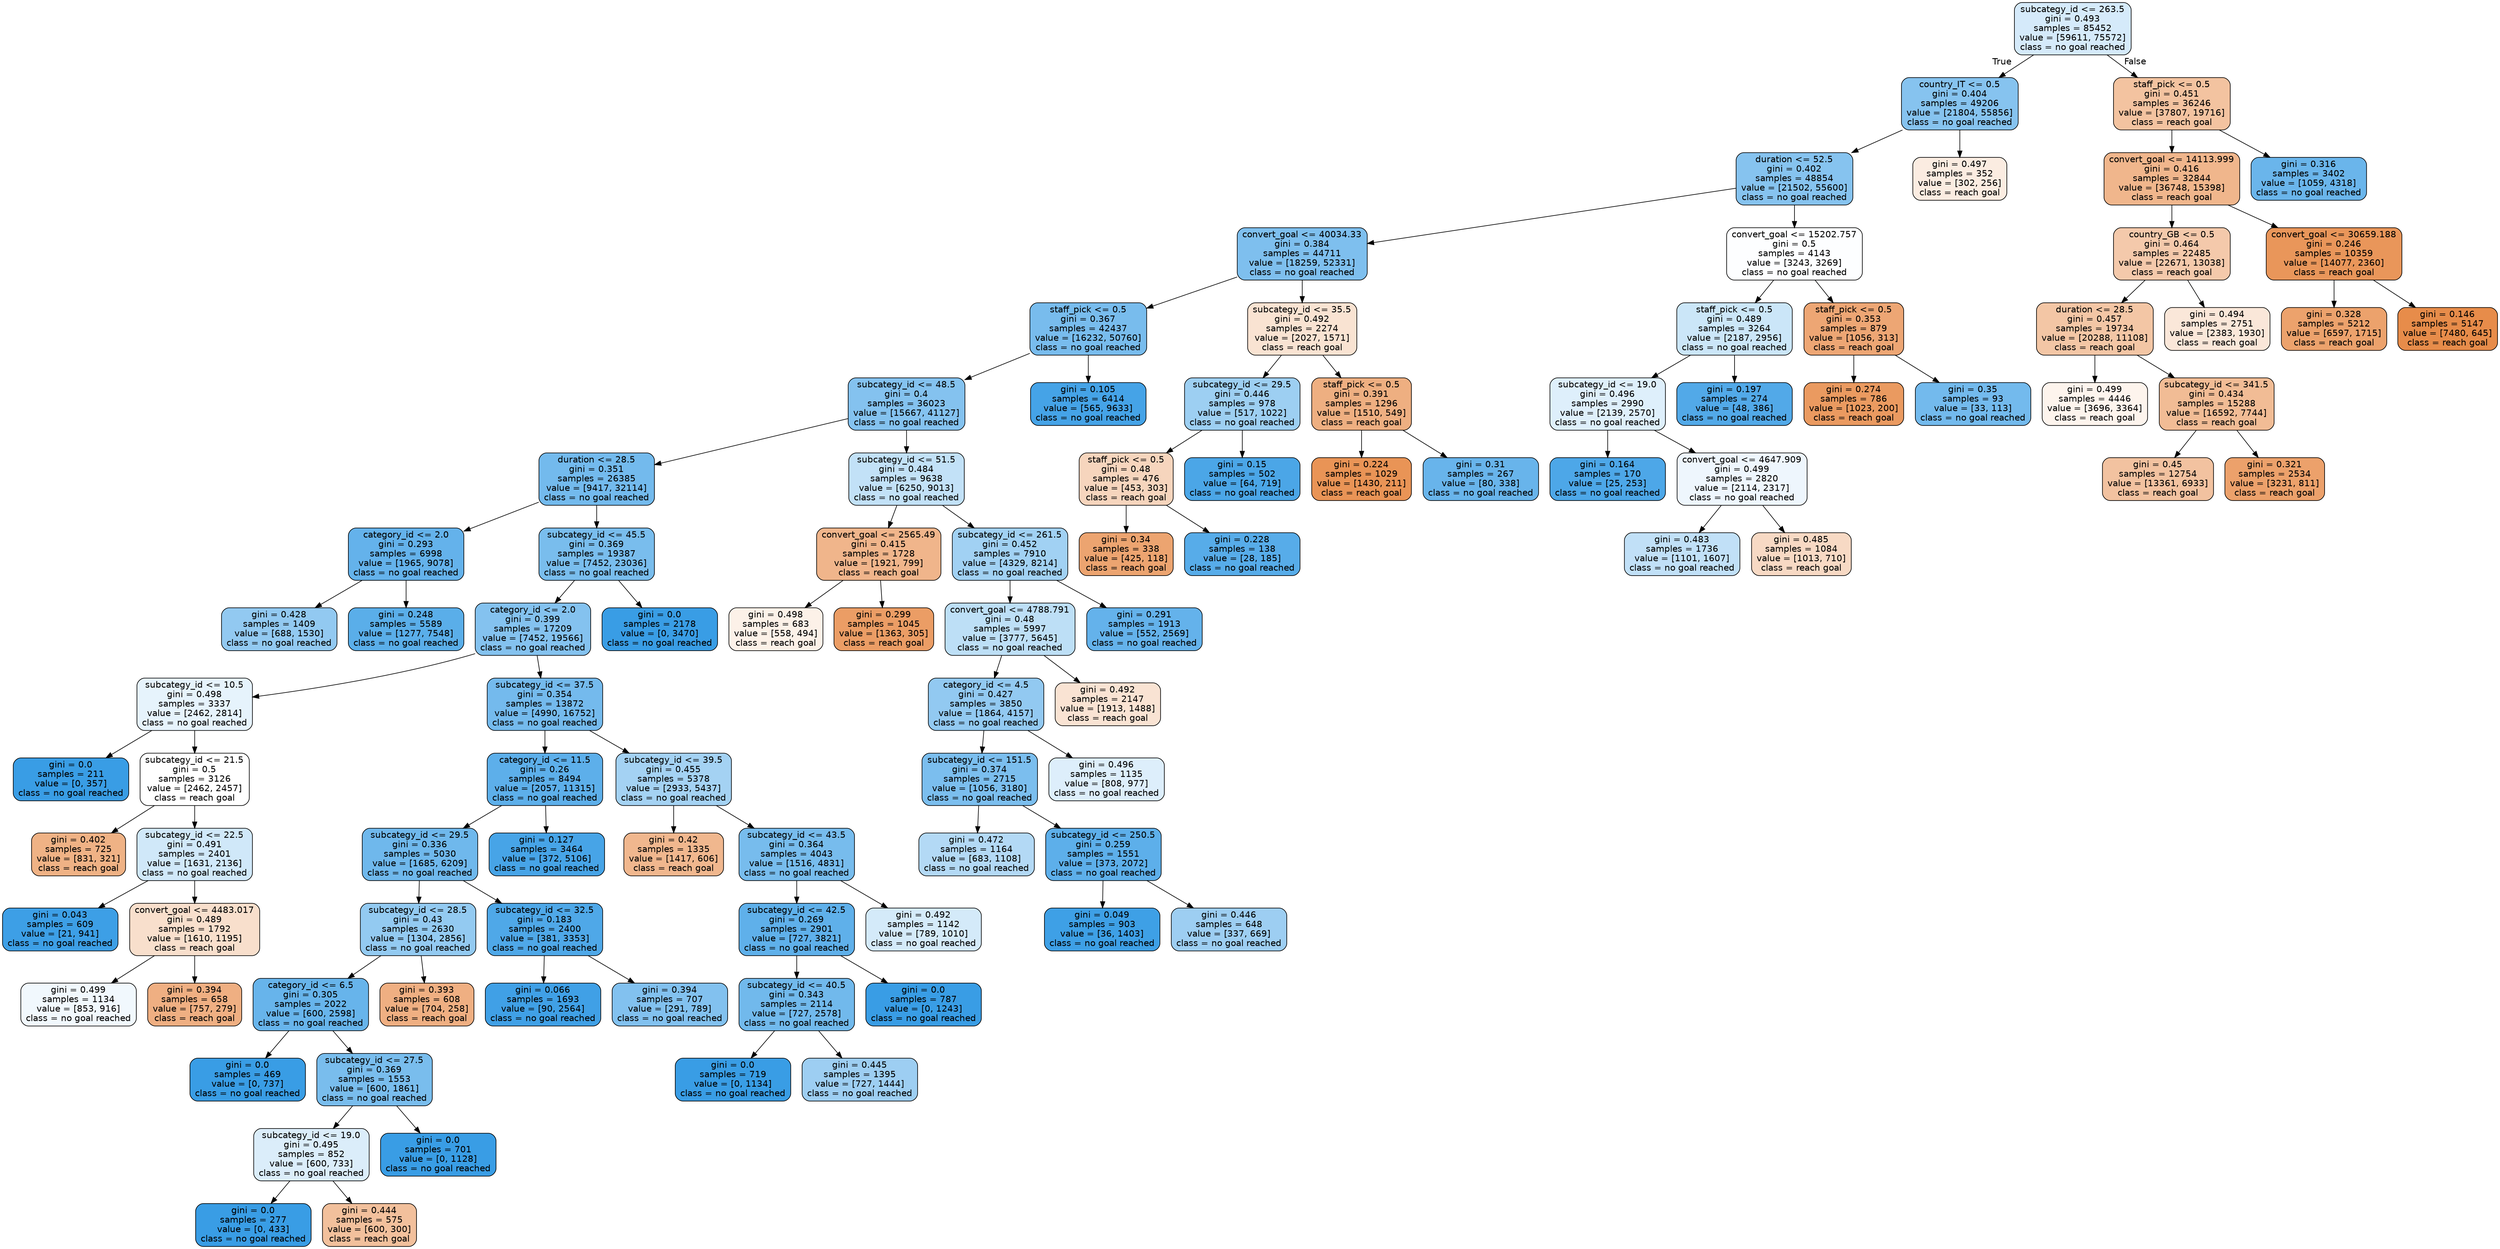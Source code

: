 digraph Tree {
node [shape=box, style="filled, rounded", color="black", fontname=helvetica] ;
edge [fontname=helvetica] ;
0 [label="subcategy_id <= 263.5\ngini = 0.493\nsamples = 85452\nvalue = [59611, 75572]\nclass = no goal reached", fillcolor="#d5eafa"] ;
1 [label="country_IT <= 0.5\ngini = 0.404\nsamples = 49206\nvalue = [21804, 55856]\nclass = no goal reached", fillcolor="#86c3ef"] ;
0 -> 1 [labeldistance=2.5, labelangle=45, headlabel="True"] ;
9 [label="duration <= 52.5\ngini = 0.402\nsamples = 48854\nvalue = [21502, 55600]\nclass = no goal reached", fillcolor="#86c3ef"] ;
1 -> 9 ;
11 [label="convert_goal <= 40034.33\ngini = 0.384\nsamples = 44711\nvalue = [18259, 52331]\nclass = no goal reached", fillcolor="#7ebfee"] ;
9 -> 11 ;
13 [label="staff_pick <= 0.5\ngini = 0.367\nsamples = 42437\nvalue = [16232, 50760]\nclass = no goal reached", fillcolor="#78bced"] ;
11 -> 13 ;
15 [label="subcategy_id <= 48.5\ngini = 0.4\nsamples = 36023\nvalue = [15667, 41127]\nclass = no goal reached", fillcolor="#84c2ef"] ;
13 -> 15 ;
17 [label="duration <= 28.5\ngini = 0.351\nsamples = 26385\nvalue = [9417, 32114]\nclass = no goal reached", fillcolor="#73baed"] ;
15 -> 17 ;
49 [label="category_id <= 2.0\ngini = 0.293\nsamples = 6998\nvalue = [1965, 9078]\nclass = no goal reached", fillcolor="#64b2eb"] ;
17 -> 49 ;
73 [label="gini = 0.428\nsamples = 1409\nvalue = [688, 1530]\nclass = no goal reached", fillcolor="#92c9f1"] ;
49 -> 73 ;
74 [label="gini = 0.248\nsamples = 5589\nvalue = [1277, 7548]\nclass = no goal reached", fillcolor="#5aaee9"] ;
49 -> 74 ;
50 [label="subcategy_id <= 45.5\ngini = 0.369\nsamples = 19387\nvalue = [7452, 23036]\nclass = no goal reached", fillcolor="#79bded"] ;
17 -> 50 ;
51 [label="category_id <= 2.0\ngini = 0.399\nsamples = 17209\nvalue = [7452, 19566]\nclass = no goal reached", fillcolor="#84c2ef"] ;
50 -> 51 ;
53 [label="subcategy_id <= 10.5\ngini = 0.498\nsamples = 3337\nvalue = [2462, 2814]\nclass = no goal reached", fillcolor="#e6f3fc"] ;
51 -> 53 ;
61 [label="gini = 0.0\nsamples = 211\nvalue = [0, 357]\nclass = no goal reached", fillcolor="#399de5"] ;
53 -> 61 ;
62 [label="subcategy_id <= 21.5\ngini = 0.5\nsamples = 3126\nvalue = [2462, 2457]\nclass = reach goal", fillcolor="#ffffff"] ;
53 -> 62 ;
63 [label="gini = 0.402\nsamples = 725\nvalue = [831, 321]\nclass = reach goal", fillcolor="#efb285"] ;
62 -> 63 ;
64 [label="subcategy_id <= 22.5\ngini = 0.491\nsamples = 2401\nvalue = [1631, 2136]\nclass = no goal reached", fillcolor="#d0e8f9"] ;
62 -> 64 ;
65 [label="gini = 0.043\nsamples = 609\nvalue = [21, 941]\nclass = no goal reached", fillcolor="#3d9fe6"] ;
64 -> 65 ;
66 [label="convert_goal <= 4483.017\ngini = 0.489\nsamples = 1792\nvalue = [1610, 1195]\nclass = reach goal", fillcolor="#f8dfcc"] ;
64 -> 66 ;
81 [label="gini = 0.499\nsamples = 1134\nvalue = [853, 916]\nclass = no goal reached", fillcolor="#f1f8fd"] ;
66 -> 81 ;
82 [label="gini = 0.394\nsamples = 658\nvalue = [757, 279]\nclass = reach goal", fillcolor="#efaf82"] ;
66 -> 82 ;
54 [label="subcategy_id <= 37.5\ngini = 0.354\nsamples = 13872\nvalue = [4990, 16752]\nclass = no goal reached", fillcolor="#74baed"] ;
51 -> 54 ;
55 [label="category_id <= 11.5\ngini = 0.26\nsamples = 8494\nvalue = [2057, 11315]\nclass = no goal reached", fillcolor="#5dafea"] ;
54 -> 55 ;
67 [label="subcategy_id <= 29.5\ngini = 0.336\nsamples = 5030\nvalue = [1685, 6209]\nclass = no goal reached", fillcolor="#6fb8ec"] ;
55 -> 67 ;
69 [label="subcategy_id <= 28.5\ngini = 0.43\nsamples = 2630\nvalue = [1304, 2856]\nclass = no goal reached", fillcolor="#93caf1"] ;
67 -> 69 ;
71 [label="category_id <= 6.5\ngini = 0.305\nsamples = 2022\nvalue = [600, 2598]\nclass = no goal reached", fillcolor="#67b4eb"] ;
69 -> 71 ;
85 [label="gini = 0.0\nsamples = 469\nvalue = [0, 737]\nclass = no goal reached", fillcolor="#399de5"] ;
71 -> 85 ;
86 [label="subcategy_id <= 27.5\ngini = 0.369\nsamples = 1553\nvalue = [600, 1861]\nclass = no goal reached", fillcolor="#79bded"] ;
71 -> 86 ;
87 [label="subcategy_id <= 19.0\ngini = 0.495\nsamples = 852\nvalue = [600, 733]\nclass = no goal reached", fillcolor="#dbedfa"] ;
86 -> 87 ;
89 [label="gini = 0.0\nsamples = 277\nvalue = [0, 433]\nclass = no goal reached", fillcolor="#399de5"] ;
87 -> 89 ;
90 [label="gini = 0.444\nsamples = 575\nvalue = [600, 300]\nclass = reach goal", fillcolor="#f2c09c"] ;
87 -> 90 ;
88 [label="gini = 0.0\nsamples = 701\nvalue = [0, 1128]\nclass = no goal reached", fillcolor="#399de5"] ;
86 -> 88 ;
72 [label="gini = 0.393\nsamples = 608\nvalue = [704, 258]\nclass = reach goal", fillcolor="#efaf82"] ;
69 -> 72 ;
70 [label="subcategy_id <= 32.5\ngini = 0.183\nsamples = 2400\nvalue = [381, 3353]\nclass = no goal reached", fillcolor="#4fa8e8"] ;
67 -> 70 ;
79 [label="gini = 0.066\nsamples = 1693\nvalue = [90, 2564]\nclass = no goal reached", fillcolor="#40a0e6"] ;
70 -> 79 ;
80 [label="gini = 0.394\nsamples = 707\nvalue = [291, 789]\nclass = no goal reached", fillcolor="#82c1ef"] ;
70 -> 80 ;
68 [label="gini = 0.127\nsamples = 3464\nvalue = [372, 5106]\nclass = no goal reached", fillcolor="#47a4e7"] ;
55 -> 68 ;
56 [label="subcategy_id <= 39.5\ngini = 0.455\nsamples = 5378\nvalue = [2933, 5437]\nclass = no goal reached", fillcolor="#a4d2f3"] ;
54 -> 56 ;
57 [label="gini = 0.42\nsamples = 1335\nvalue = [1417, 606]\nclass = reach goal", fillcolor="#f0b78e"] ;
56 -> 57 ;
58 [label="subcategy_id <= 43.5\ngini = 0.364\nsamples = 4043\nvalue = [1516, 4831]\nclass = no goal reached", fillcolor="#77bced"] ;
56 -> 58 ;
59 [label="subcategy_id <= 42.5\ngini = 0.269\nsamples = 2901\nvalue = [727, 3821]\nclass = no goal reached", fillcolor="#5fb0ea"] ;
58 -> 59 ;
75 [label="subcategy_id <= 40.5\ngini = 0.343\nsamples = 2114\nvalue = [727, 2578]\nclass = no goal reached", fillcolor="#71b9ec"] ;
59 -> 75 ;
77 [label="gini = 0.0\nsamples = 719\nvalue = [0, 1134]\nclass = no goal reached", fillcolor="#399de5"] ;
75 -> 77 ;
78 [label="gini = 0.445\nsamples = 1395\nvalue = [727, 1444]\nclass = no goal reached", fillcolor="#9dcef2"] ;
75 -> 78 ;
76 [label="gini = 0.0\nsamples = 787\nvalue = [0, 1243]\nclass = no goal reached", fillcolor="#399de5"] ;
59 -> 76 ;
60 [label="gini = 0.492\nsamples = 1142\nvalue = [789, 1010]\nclass = no goal reached", fillcolor="#d4eaf9"] ;
58 -> 60 ;
52 [label="gini = 0.0\nsamples = 2178\nvalue = [0, 3470]\nclass = no goal reached", fillcolor="#399de5"] ;
50 -> 52 ;
18 [label="subcategy_id <= 51.5\ngini = 0.484\nsamples = 9638\nvalue = [6250, 9013]\nclass = no goal reached", fillcolor="#c2e1f7"] ;
15 -> 18 ;
19 [label="convert_goal <= 2565.49\ngini = 0.415\nsamples = 1728\nvalue = [1921, 799]\nclass = reach goal", fillcolor="#f0b58b"] ;
18 -> 19 ;
35 [label="gini = 0.498\nsamples = 683\nvalue = [558, 494]\nclass = reach goal", fillcolor="#fcf1e8"] ;
19 -> 35 ;
36 [label="gini = 0.299\nsamples = 1045\nvalue = [1363, 305]\nclass = reach goal", fillcolor="#eb9d65"] ;
19 -> 36 ;
20 [label="subcategy_id <= 261.5\ngini = 0.452\nsamples = 7910\nvalue = [4329, 8214]\nclass = no goal reached", fillcolor="#a1d1f3"] ;
18 -> 20 ;
27 [label="convert_goal <= 4788.791\ngini = 0.48\nsamples = 5997\nvalue = [3777, 5645]\nclass = no goal reached", fillcolor="#bddff6"] ;
20 -> 27 ;
29 [label="category_id <= 4.5\ngini = 0.427\nsamples = 3850\nvalue = [1864, 4157]\nclass = no goal reached", fillcolor="#92c9f1"] ;
27 -> 29 ;
37 [label="subcategy_id <= 151.5\ngini = 0.374\nsamples = 2715\nvalue = [1056, 3180]\nclass = no goal reached", fillcolor="#7bbeee"] ;
29 -> 37 ;
39 [label="gini = 0.472\nsamples = 1164\nvalue = [683, 1108]\nclass = no goal reached", fillcolor="#b3d9f5"] ;
37 -> 39 ;
40 [label="subcategy_id <= 250.5\ngini = 0.259\nsamples = 1551\nvalue = [373, 2072]\nclass = no goal reached", fillcolor="#5dafea"] ;
37 -> 40 ;
41 [label="gini = 0.049\nsamples = 903\nvalue = [36, 1403]\nclass = no goal reached", fillcolor="#3ea0e6"] ;
40 -> 41 ;
42 [label="gini = 0.446\nsamples = 648\nvalue = [337, 669]\nclass = no goal reached", fillcolor="#9dcef2"] ;
40 -> 42 ;
38 [label="gini = 0.496\nsamples = 1135\nvalue = [808, 977]\nclass = no goal reached", fillcolor="#ddeefb"] ;
29 -> 38 ;
30 [label="gini = 0.492\nsamples = 2147\nvalue = [1913, 1488]\nclass = reach goal", fillcolor="#f9e3d3"] ;
27 -> 30 ;
28 [label="gini = 0.291\nsamples = 1913\nvalue = [552, 2569]\nclass = no goal reached", fillcolor="#64b2eb"] ;
20 -> 28 ;
16 [label="gini = 0.105\nsamples = 6414\nvalue = [565, 9633]\nclass = no goal reached", fillcolor="#45a3e7"] ;
13 -> 16 ;
14 [label="subcategy_id <= 35.5\ngini = 0.492\nsamples = 2274\nvalue = [2027, 1571]\nclass = reach goal", fillcolor="#f9e3d2"] ;
11 -> 14 ;
21 [label="subcategy_id <= 29.5\ngini = 0.446\nsamples = 978\nvalue = [517, 1022]\nclass = no goal reached", fillcolor="#9dcff2"] ;
14 -> 21 ;
31 [label="staff_pick <= 0.5\ngini = 0.48\nsamples = 476\nvalue = [453, 303]\nclass = reach goal", fillcolor="#f6d5bd"] ;
21 -> 31 ;
33 [label="gini = 0.34\nsamples = 338\nvalue = [425, 118]\nclass = reach goal", fillcolor="#eca470"] ;
31 -> 33 ;
34 [label="gini = 0.228\nsamples = 138\nvalue = [28, 185]\nclass = no goal reached", fillcolor="#57ace9"] ;
31 -> 34 ;
32 [label="gini = 0.15\nsamples = 502\nvalue = [64, 719]\nclass = no goal reached", fillcolor="#4ba6e7"] ;
21 -> 32 ;
22 [label="staff_pick <= 0.5\ngini = 0.391\nsamples = 1296\nvalue = [1510, 549]\nclass = reach goal", fillcolor="#eeaf81"] ;
14 -> 22 ;
23 [label="gini = 0.224\nsamples = 1029\nvalue = [1430, 211]\nclass = reach goal", fillcolor="#e99456"] ;
22 -> 23 ;
24 [label="gini = 0.31\nsamples = 267\nvalue = [80, 338]\nclass = no goal reached", fillcolor="#68b4eb"] ;
22 -> 24 ;
12 [label="convert_goal <= 15202.757\ngini = 0.5\nsamples = 4143\nvalue = [3243, 3269]\nclass = no goal reached", fillcolor="#fdfeff"] ;
9 -> 12 ;
25 [label="staff_pick <= 0.5\ngini = 0.489\nsamples = 3264\nvalue = [2187, 2956]\nclass = no goal reached", fillcolor="#cbe6f8"] ;
12 -> 25 ;
45 [label="subcategy_id <= 19.0\ngini = 0.496\nsamples = 2990\nvalue = [2139, 2570]\nclass = no goal reached", fillcolor="#deeffb"] ;
25 -> 45 ;
47 [label="gini = 0.164\nsamples = 170\nvalue = [25, 253]\nclass = no goal reached", fillcolor="#4da7e8"] ;
45 -> 47 ;
48 [label="convert_goal <= 4647.909\ngini = 0.499\nsamples = 2820\nvalue = [2114, 2317]\nclass = no goal reached", fillcolor="#eef6fd"] ;
45 -> 48 ;
83 [label="gini = 0.483\nsamples = 1736\nvalue = [1101, 1607]\nclass = no goal reached", fillcolor="#c1e0f7"] ;
48 -> 83 ;
84 [label="gini = 0.485\nsamples = 1084\nvalue = [1013, 710]\nclass = reach goal", fillcolor="#f7d9c4"] ;
48 -> 84 ;
46 [label="gini = 0.197\nsamples = 274\nvalue = [48, 386]\nclass = no goal reached", fillcolor="#52a9e8"] ;
25 -> 46 ;
26 [label="staff_pick <= 0.5\ngini = 0.353\nsamples = 879\nvalue = [1056, 313]\nclass = reach goal", fillcolor="#eda674"] ;
12 -> 26 ;
43 [label="gini = 0.274\nsamples = 786\nvalue = [1023, 200]\nclass = reach goal", fillcolor="#ea9a60"] ;
26 -> 43 ;
44 [label="gini = 0.35\nsamples = 93\nvalue = [33, 113]\nclass = no goal reached", fillcolor="#73baed"] ;
26 -> 44 ;
10 [label="gini = 0.497\nsamples = 352\nvalue = [302, 256]\nclass = reach goal", fillcolor="#fbece1"] ;
1 -> 10 ;
2 [label="staff_pick <= 0.5\ngini = 0.451\nsamples = 36246\nvalue = [37807, 19716]\nclass = reach goal", fillcolor="#f3c3a0"] ;
0 -> 2 [labeldistance=2.5, labelangle=-45, headlabel="False"] ;
3 [label="convert_goal <= 14113.999\ngini = 0.416\nsamples = 32844\nvalue = [36748, 15398]\nclass = reach goal", fillcolor="#f0b68c"] ;
2 -> 3 ;
5 [label="country_GB <= 0.5\ngini = 0.464\nsamples = 22485\nvalue = [22671, 13038]\nclass = reach goal", fillcolor="#f4c9ab"] ;
3 -> 5 ;
91 [label="duration <= 28.5\ngini = 0.457\nsamples = 19734\nvalue = [20288, 11108]\nclass = reach goal", fillcolor="#f3c6a5"] ;
5 -> 91 ;
93 [label="gini = 0.499\nsamples = 4446\nvalue = [3696, 3364]\nclass = reach goal", fillcolor="#fdf4ed"] ;
91 -> 93 ;
94 [label="subcategy_id <= 341.5\ngini = 0.434\nsamples = 15288\nvalue = [16592, 7744]\nclass = reach goal", fillcolor="#f1bc95"] ;
91 -> 94 ;
95 [label="gini = 0.45\nsamples = 12754\nvalue = [13361, 6933]\nclass = reach goal", fillcolor="#f2c2a0"] ;
94 -> 95 ;
96 [label="gini = 0.321\nsamples = 2534\nvalue = [3231, 811]\nclass = reach goal", fillcolor="#eca16b"] ;
94 -> 96 ;
92 [label="gini = 0.494\nsamples = 2751\nvalue = [2383, 1930]\nclass = reach goal", fillcolor="#fae7d9"] ;
5 -> 92 ;
6 [label="convert_goal <= 30659.188\ngini = 0.246\nsamples = 10359\nvalue = [14077, 2360]\nclass = reach goal", fillcolor="#e9965a"] ;
3 -> 6 ;
7 [label="gini = 0.328\nsamples = 5212\nvalue = [6597, 1715]\nclass = reach goal", fillcolor="#eca26c"] ;
6 -> 7 ;
8 [label="gini = 0.146\nsamples = 5147\nvalue = [7480, 645]\nclass = reach goal", fillcolor="#e78c4a"] ;
6 -> 8 ;
4 [label="gini = 0.316\nsamples = 3402\nvalue = [1059, 4318]\nclass = no goal reached", fillcolor="#6ab5eb"] ;
2 -> 4 ;
}